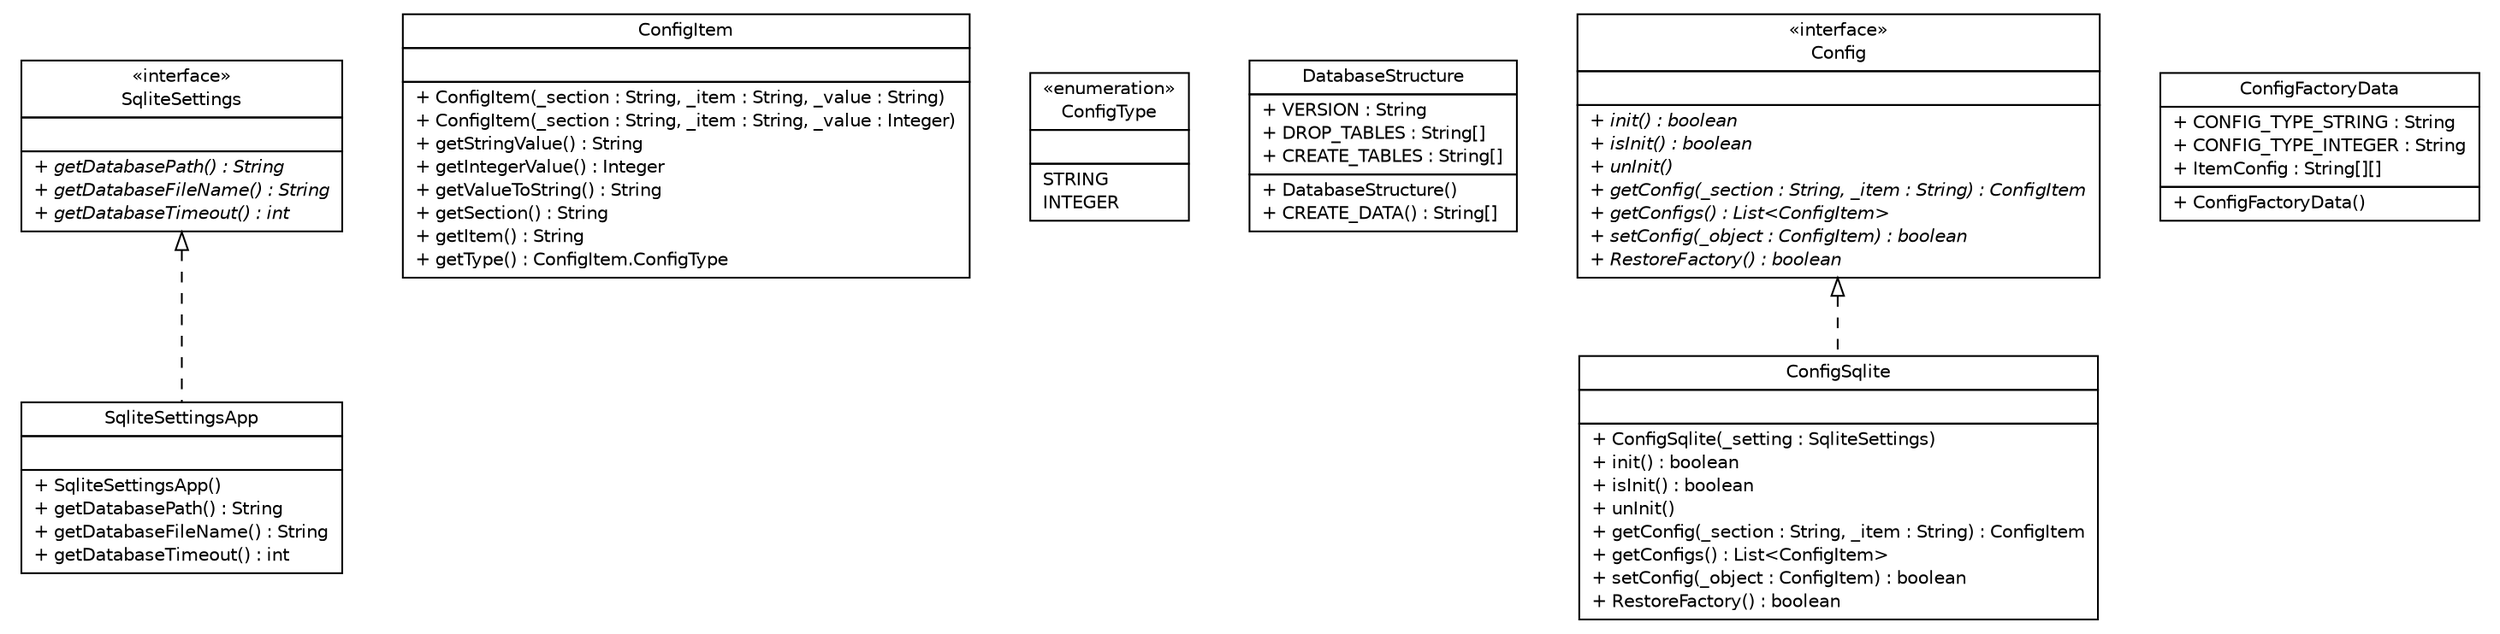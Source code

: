 #!/usr/local/bin/dot
#
# Class diagram 
# Generated by UMLGraph version 5.1 (http://www.umlgraph.org/)
#

digraph G {
	edge [fontname="Helvetica",fontsize=10,labelfontname="Helvetica",labelfontsize=10];
	node [fontname="Helvetica",fontsize=10,shape=plaintext];
	nodesep=0.25;
	ranksep=0.5;
	// com.connectlife.coreserver.config.SqliteSettingsApp
	c409 [label=<<table title="com.connectlife.coreserver.config.SqliteSettingsApp" border="0" cellborder="1" cellspacing="0" cellpadding="2" port="p" href="./SqliteSettingsApp.html">
		<tr><td><table border="0" cellspacing="0" cellpadding="1">
<tr><td align="center" balign="center"> SqliteSettingsApp </td></tr>
		</table></td></tr>
		<tr><td><table border="0" cellspacing="0" cellpadding="1">
<tr><td align="left" balign="left">  </td></tr>
		</table></td></tr>
		<tr><td><table border="0" cellspacing="0" cellpadding="1">
<tr><td align="left" balign="left"> + SqliteSettingsApp() </td></tr>
<tr><td align="left" balign="left"> + getDatabasePath() : String </td></tr>
<tr><td align="left" balign="left"> + getDatabaseFileName() : String </td></tr>
<tr><td align="left" balign="left"> + getDatabaseTimeout() : int </td></tr>
		</table></td></tr>
		</table>>, fontname="Helvetica", fontcolor="black", fontsize=10.0];
	// com.connectlife.coreserver.config.ConfigItem
	c410 [label=<<table title="com.connectlife.coreserver.config.ConfigItem" border="0" cellborder="1" cellspacing="0" cellpadding="2" port="p" href="./ConfigItem.html">
		<tr><td><table border="0" cellspacing="0" cellpadding="1">
<tr><td align="center" balign="center"> ConfigItem </td></tr>
		</table></td></tr>
		<tr><td><table border="0" cellspacing="0" cellpadding="1">
<tr><td align="left" balign="left">  </td></tr>
		</table></td></tr>
		<tr><td><table border="0" cellspacing="0" cellpadding="1">
<tr><td align="left" balign="left"> + ConfigItem(_section : String, _item : String, _value : String) </td></tr>
<tr><td align="left" balign="left"> + ConfigItem(_section : String, _item : String, _value : Integer) </td></tr>
<tr><td align="left" balign="left"> + getStringValue() : String </td></tr>
<tr><td align="left" balign="left"> + getIntegerValue() : Integer </td></tr>
<tr><td align="left" balign="left"> + getValueToString() : String </td></tr>
<tr><td align="left" balign="left"> + getSection() : String </td></tr>
<tr><td align="left" balign="left"> + getItem() : String </td></tr>
<tr><td align="left" balign="left"> + getType() : ConfigItem.ConfigType </td></tr>
		</table></td></tr>
		</table>>, fontname="Helvetica", fontcolor="black", fontsize=10.0];
	// com.connectlife.coreserver.config.ConfigItem.ConfigType
	c411 [label=<<table title="com.connectlife.coreserver.config.ConfigItem.ConfigType" border="0" cellborder="1" cellspacing="0" cellpadding="2" port="p" href="./ConfigItem.ConfigType.html">
		<tr><td><table border="0" cellspacing="0" cellpadding="1">
<tr><td align="center" balign="center"> &#171;enumeration&#187; </td></tr>
<tr><td align="center" balign="center"> ConfigType </td></tr>
		</table></td></tr>
		<tr><td><table border="0" cellspacing="0" cellpadding="1">
<tr><td align="left" balign="left">  </td></tr>
		</table></td></tr>
		<tr><td><table border="0" cellspacing="0" cellpadding="1">
<tr><td align="left" balign="left"> STRING </td></tr>
<tr><td align="left" balign="left"> INTEGER </td></tr>
		</table></td></tr>
		</table>>, fontname="Helvetica", fontcolor="black", fontsize=10.0];
	// com.connectlife.coreserver.config.SqliteSettings
	c412 [label=<<table title="com.connectlife.coreserver.config.SqliteSettings" border="0" cellborder="1" cellspacing="0" cellpadding="2" port="p" href="./SqliteSettings.html">
		<tr><td><table border="0" cellspacing="0" cellpadding="1">
<tr><td align="center" balign="center"> &#171;interface&#187; </td></tr>
<tr><td align="center" balign="center"> SqliteSettings </td></tr>
		</table></td></tr>
		<tr><td><table border="0" cellspacing="0" cellpadding="1">
<tr><td align="left" balign="left">  </td></tr>
		</table></td></tr>
		<tr><td><table border="0" cellspacing="0" cellpadding="1">
<tr><td align="left" balign="left"><font face="Helvetica-Oblique" point-size="10.0"> + getDatabasePath() : String </font></td></tr>
<tr><td align="left" balign="left"><font face="Helvetica-Oblique" point-size="10.0"> + getDatabaseFileName() : String </font></td></tr>
<tr><td align="left" balign="left"><font face="Helvetica-Oblique" point-size="10.0"> + getDatabaseTimeout() : int </font></td></tr>
		</table></td></tr>
		</table>>, fontname="Helvetica", fontcolor="black", fontsize=10.0];
	// com.connectlife.coreserver.config.DatabaseStructure
	c413 [label=<<table title="com.connectlife.coreserver.config.DatabaseStructure" border="0" cellborder="1" cellspacing="0" cellpadding="2" port="p" href="./DatabaseStructure.html">
		<tr><td><table border="0" cellspacing="0" cellpadding="1">
<tr><td align="center" balign="center"> DatabaseStructure </td></tr>
		</table></td></tr>
		<tr><td><table border="0" cellspacing="0" cellpadding="1">
<tr><td align="left" balign="left"> + VERSION : String </td></tr>
<tr><td align="left" balign="left"> + DROP_TABLES : String[] </td></tr>
<tr><td align="left" balign="left"> + CREATE_TABLES : String[] </td></tr>
		</table></td></tr>
		<tr><td><table border="0" cellspacing="0" cellpadding="1">
<tr><td align="left" balign="left"> + DatabaseStructure() </td></tr>
<tr><td align="left" balign="left"> + CREATE_DATA() : String[] </td></tr>
		</table></td></tr>
		</table>>, fontname="Helvetica", fontcolor="black", fontsize=10.0];
	// com.connectlife.coreserver.config.Config
	c414 [label=<<table title="com.connectlife.coreserver.config.Config" border="0" cellborder="1" cellspacing="0" cellpadding="2" port="p" href="./Config.html">
		<tr><td><table border="0" cellspacing="0" cellpadding="1">
<tr><td align="center" balign="center"> &#171;interface&#187; </td></tr>
<tr><td align="center" balign="center"> Config </td></tr>
		</table></td></tr>
		<tr><td><table border="0" cellspacing="0" cellpadding="1">
<tr><td align="left" balign="left">  </td></tr>
		</table></td></tr>
		<tr><td><table border="0" cellspacing="0" cellpadding="1">
<tr><td align="left" balign="left"><font face="Helvetica-Oblique" point-size="10.0"> + init() : boolean </font></td></tr>
<tr><td align="left" balign="left"><font face="Helvetica-Oblique" point-size="10.0"> + isInit() : boolean </font></td></tr>
<tr><td align="left" balign="left"><font face="Helvetica-Oblique" point-size="10.0"> + unInit() </font></td></tr>
<tr><td align="left" balign="left"><font face="Helvetica-Oblique" point-size="10.0"> + getConfig(_section : String, _item : String) : ConfigItem </font></td></tr>
<tr><td align="left" balign="left"><font face="Helvetica-Oblique" point-size="10.0"> + getConfigs() : List&lt;ConfigItem&gt; </font></td></tr>
<tr><td align="left" balign="left"><font face="Helvetica-Oblique" point-size="10.0"> + setConfig(_object : ConfigItem) : boolean </font></td></tr>
<tr><td align="left" balign="left"><font face="Helvetica-Oblique" point-size="10.0"> + RestoreFactory() : boolean </font></td></tr>
		</table></td></tr>
		</table>>, fontname="Helvetica", fontcolor="black", fontsize=10.0];
	// com.connectlife.coreserver.config.ConfigFactoryData
	c415 [label=<<table title="com.connectlife.coreserver.config.ConfigFactoryData" border="0" cellborder="1" cellspacing="0" cellpadding="2" port="p" href="./ConfigFactoryData.html">
		<tr><td><table border="0" cellspacing="0" cellpadding="1">
<tr><td align="center" balign="center"> ConfigFactoryData </td></tr>
		</table></td></tr>
		<tr><td><table border="0" cellspacing="0" cellpadding="1">
<tr><td align="left" balign="left"> + CONFIG_TYPE_STRING : String </td></tr>
<tr><td align="left" balign="left"> + CONFIG_TYPE_INTEGER : String </td></tr>
<tr><td align="left" balign="left"> + ItemConfig : String[][] </td></tr>
		</table></td></tr>
		<tr><td><table border="0" cellspacing="0" cellpadding="1">
<tr><td align="left" balign="left"> + ConfigFactoryData() </td></tr>
		</table></td></tr>
		</table>>, fontname="Helvetica", fontcolor="black", fontsize=10.0];
	// com.connectlife.coreserver.config.ConfigSqlite
	c416 [label=<<table title="com.connectlife.coreserver.config.ConfigSqlite" border="0" cellborder="1" cellspacing="0" cellpadding="2" port="p" href="./ConfigSqlite.html">
		<tr><td><table border="0" cellspacing="0" cellpadding="1">
<tr><td align="center" balign="center"> ConfigSqlite </td></tr>
		</table></td></tr>
		<tr><td><table border="0" cellspacing="0" cellpadding="1">
<tr><td align="left" balign="left">  </td></tr>
		</table></td></tr>
		<tr><td><table border="0" cellspacing="0" cellpadding="1">
<tr><td align="left" balign="left"> + ConfigSqlite(_setting : SqliteSettings) </td></tr>
<tr><td align="left" balign="left"> + init() : boolean </td></tr>
<tr><td align="left" balign="left"> + isInit() : boolean </td></tr>
<tr><td align="left" balign="left"> + unInit() </td></tr>
<tr><td align="left" balign="left"> + getConfig(_section : String, _item : String) : ConfigItem </td></tr>
<tr><td align="left" balign="left"> + getConfigs() : List&lt;ConfigItem&gt; </td></tr>
<tr><td align="left" balign="left"> + setConfig(_object : ConfigItem) : boolean </td></tr>
<tr><td align="left" balign="left"> + RestoreFactory() : boolean </td></tr>
		</table></td></tr>
		</table>>, fontname="Helvetica", fontcolor="black", fontsize=10.0];
	//com.connectlife.coreserver.config.SqliteSettingsApp implements com.connectlife.coreserver.config.SqliteSettings
	c412:p -> c409:p [dir=back,arrowtail=empty,style=dashed];
	//com.connectlife.coreserver.config.ConfigSqlite implements com.connectlife.coreserver.config.Config
	c414:p -> c416:p [dir=back,arrowtail=empty,style=dashed];
}

